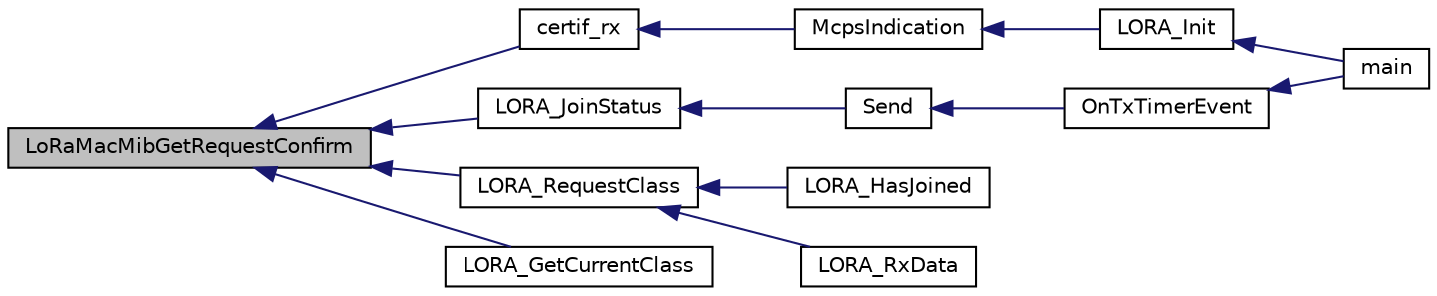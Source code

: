 digraph "LoRaMacMibGetRequestConfirm"
{
  edge [fontname="Helvetica",fontsize="10",labelfontname="Helvetica",labelfontsize="10"];
  node [fontname="Helvetica",fontsize="10",shape=record];
  rankdir="LR";
  Node159 [label="LoRaMacMibGetRequestConfirm",height=0.2,width=0.4,color="black", fillcolor="grey75", style="filled", fontcolor="black"];
  Node159 -> Node160 [dir="back",color="midnightblue",fontsize="10",style="solid",fontname="Helvetica"];
  Node160 [label="certif_rx",height=0.2,width=0.4,color="black", fillcolor="white", style="filled",URL="$lora-test_8h.html#ad5e51928ecf0cca8d4f33f9e9c10aba4"];
  Node160 -> Node161 [dir="back",color="midnightblue",fontsize="10",style="solid",fontname="Helvetica"];
  Node161 [label="McpsIndication",height=0.2,width=0.4,color="black", fillcolor="white", style="filled",URL="$lora_8c.html#aa62f56dcd70e02213fc6e5d0f04b3d1c",tooltip="MCPS-Indication event function "];
  Node161 -> Node162 [dir="back",color="midnightblue",fontsize="10",style="solid",fontname="Helvetica"];
  Node162 [label="LORA_Init",height=0.2,width=0.4,color="black", fillcolor="white", style="filled",URL="$lora_8h.html#a60e6c21550fcaf1cadb87454348046ad",tooltip="Lora Initialisation "];
  Node162 -> Node163 [dir="back",color="midnightblue",fontsize="10",style="solid",fontname="Helvetica"];
  Node163 [label="main",height=0.2,width=0.4,color="black", fillcolor="white", style="filled",URL="$main_8c.html#a840291bc02cba5474a4cb46a9b9566fe",tooltip="Main program "];
  Node159 -> Node164 [dir="back",color="midnightblue",fontsize="10",style="solid",fontname="Helvetica"];
  Node164 [label="LORA_JoinStatus",height=0.2,width=0.4,color="black", fillcolor="white", style="filled",URL="$lora_8h.html#a4ee43844542608036b6a87a2650711ea",tooltip="Check whether the Device is joined to the network "];
  Node164 -> Node165 [dir="back",color="midnightblue",fontsize="10",style="solid",fontname="Helvetica"];
  Node165 [label="Send",height=0.2,width=0.4,color="black", fillcolor="white", style="filled",URL="$main_8c.html#ac96d7cf33dce81bb57a803bb3839d458"];
  Node165 -> Node166 [dir="back",color="midnightblue",fontsize="10",style="solid",fontname="Helvetica"];
  Node166 [label="OnTxTimerEvent",height=0.2,width=0.4,color="black", fillcolor="white", style="filled",URL="$main_8c.html#aa660732a6ebc018e235409094d603160"];
  Node166 -> Node163 [dir="back",color="midnightblue",fontsize="10",style="solid",fontname="Helvetica"];
  Node159 -> Node167 [dir="back",color="midnightblue",fontsize="10",style="solid",fontname="Helvetica"];
  Node167 [label="LORA_RequestClass",height=0.2,width=0.4,color="black", fillcolor="white", style="filled",URL="$lora_8h.html#a547a61266532616789a8a34655e04e30",tooltip="change Lora Class  callback LORA_ConfirmClass informs upper layer that the change has occured  Only s..."];
  Node167 -> Node168 [dir="back",color="midnightblue",fontsize="10",style="solid",fontname="Helvetica"];
  Node168 [label="LORA_HasJoined",height=0.2,width=0.4,color="black", fillcolor="white", style="filled",URL="$main_8c.html#a99d2e29a61a6f7dda81e6afcf4f35715"];
  Node167 -> Node169 [dir="back",color="midnightblue",fontsize="10",style="solid",fontname="Helvetica"];
  Node169 [label="LORA_RxData",height=0.2,width=0.4,color="black", fillcolor="white", style="filled",URL="$main_8c.html#af9b5cc17bd270c1734e3e6465b75f86f"];
  Node159 -> Node170 [dir="back",color="midnightblue",fontsize="10",style="solid",fontname="Helvetica"];
  Node170 [label="LORA_GetCurrentClass",height=0.2,width=0.4,color="black", fillcolor="white", style="filled",URL="$lora_8h.html#a0d61d347bbf8db90b8ce87df9347b29a",tooltip="get the current Lora Class "];
}
